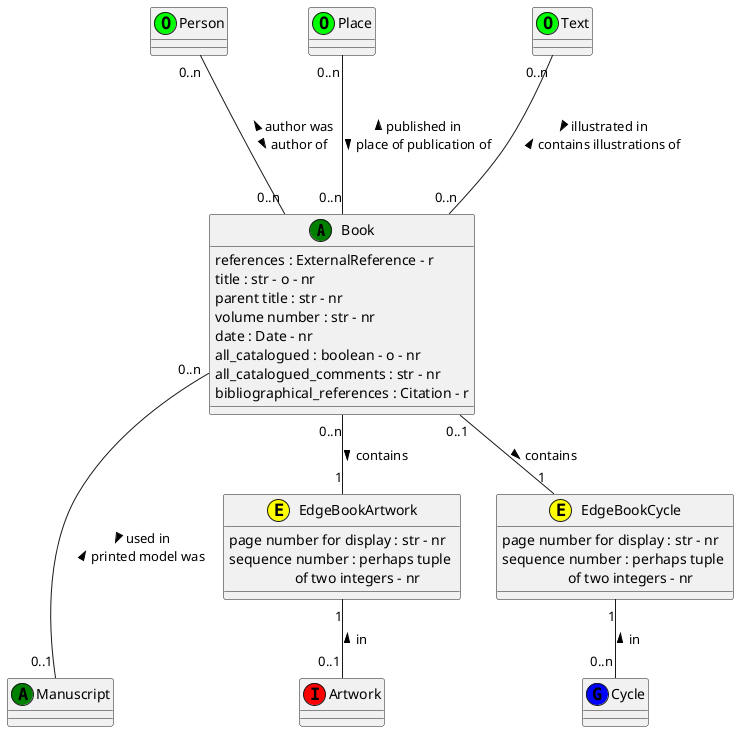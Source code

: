 @startuml Book 
class Book <<(A,Green)>>
Book : references : ExternalReference - r
Book : title : str - o - nr
Book : parent title : str - nr
Book : volume number : str - nr
Book : date : Date - nr
Book : all_catalogued : boolean - o - nr
Book : all_catalogued_comments : str - nr
Book : bibliographical_references : Citation - r

class Person <<(O,lime)>>

class Place <<(O,Lime)>>

class Text <<(O,Lime)>>

class Manuscript <<(A,Green)>>

class EdgeBookArtwork <<(E,Yellow)>>
EdgeBookArtwork : page number for display : str - nr
EdgeBookArtwork : sequence number : perhaps tuple \n                  of two integers - nr

class EdgeBookCycle  <<(E,yellow)>>
EdgeBookCycle : page number for display : str - nr
EdgeBookCycle : sequence number : perhaps tuple \n                  of two integers - nr


class Artwork <<(I,Red)>>

class Cycle <<(G,blue)>>

Place "0..n" --- "0..n" Book : < published in  \n place of publication of >

Person "0..n" --- "0..n" Book : < author was  \n author of >

Book "0..n" --- "0..1" Manuscript : > used in  \n printed model was <

Book "0..n" -- "1" EdgeBookArtwork : contains > 
EdgeBookArtwork "1" -- "0..1" Artwork : in <

Book "0..1" -- "1" EdgeBookCycle : contains > 
EdgeBookCycle "1" -- "0..n" Cycle : in <

Text "0..n" --- "0..n" Book: > illustrated in \n contains illustrations of <

@enduml 
